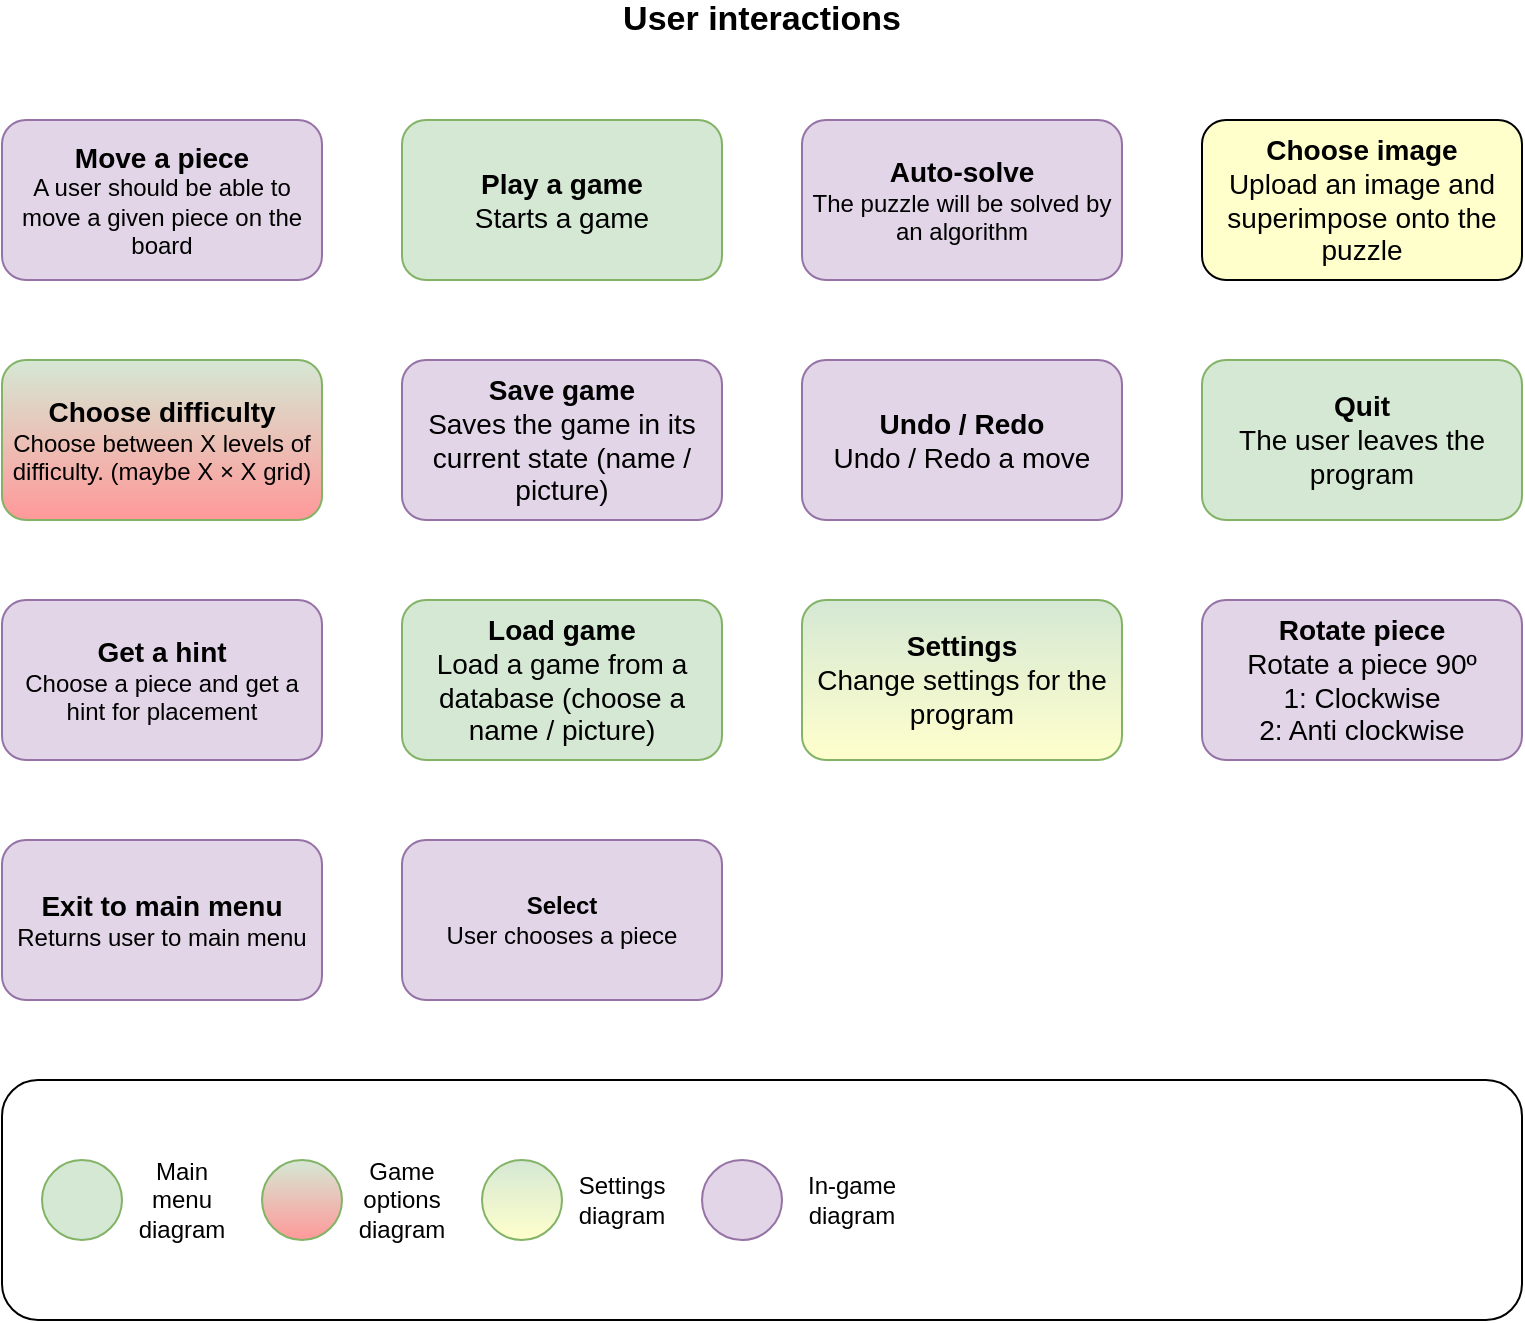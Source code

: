 <mxfile version="14.4.3" type="github">
  <diagram id="o-PoSIHYnbQtjXGlu8P7" name="Page-1">
    <mxGraphModel dx="1038" dy="575" grid="1" gridSize="10" guides="1" tooltips="1" connect="1" arrows="1" fold="1" page="1" pageScale="1" pageWidth="827" pageHeight="1169" math="0" shadow="0">
      <root>
        <mxCell id="0" />
        <mxCell id="1" parent="0" />
        <mxCell id="tbk8aGchaPdW1EQHRRRS-9" value="&lt;b&gt;&lt;font style=&quot;font-size: 14px&quot;&gt;Move a piece&lt;/font&gt;&lt;/b&gt;&lt;br&gt;A user should be able to move a given piece on the board" style="rounded=1;whiteSpace=wrap;html=1;fillColor=#e1d5e7;strokeColor=#9673a6;" parent="1" vertex="1">
          <mxGeometry x="40" y="80" width="160" height="80" as="geometry" />
        </mxCell>
        <mxCell id="tbk8aGchaPdW1EQHRRRS-10" value="&lt;span style=&quot;font-size: 14px&quot;&gt;&lt;b&gt;Choose&amp;nbsp;difficulty&lt;/b&gt;&lt;/span&gt;&lt;br&gt;Choose between X levels of difficulty. (maybe X × X grid)" style="rounded=1;whiteSpace=wrap;html=1;fillColor=#d5e8d4;strokeColor=#82b366;gradientColor=#FF9999;" parent="1" vertex="1">
          <mxGeometry x="40" y="200" width="160" height="80" as="geometry" />
        </mxCell>
        <mxCell id="tbk8aGchaPdW1EQHRRRS-13" value="User interactions" style="text;html=1;strokeColor=none;fillColor=none;align=center;verticalAlign=middle;whiteSpace=wrap;rounded=0;fontStyle=1;fontSize=17;" parent="1" vertex="1">
          <mxGeometry x="330" y="20" width="180" height="20" as="geometry" />
        </mxCell>
        <mxCell id="tbk8aGchaPdW1EQHRRRS-17" value="&lt;span style=&quot;font-size: 14px&quot;&gt;&lt;b&gt;Get a hint&lt;/b&gt;&lt;/span&gt;&lt;br&gt;Choose a piece and get a hint for placement" style="rounded=1;whiteSpace=wrap;html=1;fillColor=#e1d5e7;strokeColor=#9673a6;" parent="1" vertex="1">
          <mxGeometry x="40" y="320" width="160" height="80" as="geometry" />
        </mxCell>
        <mxCell id="tbk8aGchaPdW1EQHRRRS-19" value="&lt;span style=&quot;font-size: 14px&quot;&gt;&lt;b&gt;Auto-solve&lt;/b&gt;&lt;/span&gt;&lt;br&gt;The puzzle will be solved by an algorithm" style="rounded=1;whiteSpace=wrap;html=1;fillColor=#e1d5e7;strokeColor=#9673a6;" parent="1" vertex="1">
          <mxGeometry x="440" y="80" width="160" height="80" as="geometry" />
        </mxCell>
        <mxCell id="tbk8aGchaPdW1EQHRRRS-21" value="&lt;span style=&quot;font-size: 14px&quot;&gt;&lt;b&gt;Play a game&lt;/b&gt;&lt;br&gt;Starts a game&lt;br&gt;&lt;/span&gt;" style="rounded=1;whiteSpace=wrap;html=1;fillColor=#d5e8d4;strokeColor=#82b366;" parent="1" vertex="1">
          <mxGeometry x="240" y="80" width="160" height="80" as="geometry" />
        </mxCell>
        <mxCell id="tbk8aGchaPdW1EQHRRRS-22" value="&lt;span style=&quot;font-size: 14px&quot;&gt;&lt;b&gt;Save game&lt;/b&gt;&lt;br&gt;Saves the game in its current state (name / picture)&lt;br&gt;&lt;/span&gt;" style="rounded=1;whiteSpace=wrap;html=1;fillColor=#e1d5e7;strokeColor=#9673a6;" parent="1" vertex="1">
          <mxGeometry x="240" y="200" width="160" height="80" as="geometry" />
        </mxCell>
        <mxCell id="tbk8aGchaPdW1EQHRRRS-23" value="&lt;span style=&quot;font-size: 14px&quot;&gt;&lt;b&gt;Load game&lt;/b&gt;&lt;br&gt;Load a game from a database (choose a name / picture)&lt;br&gt;&lt;/span&gt;" style="rounded=1;whiteSpace=wrap;html=1;fillColor=#d5e8d4;strokeColor=#82b366;" parent="1" vertex="1">
          <mxGeometry x="240" y="320" width="160" height="80" as="geometry" />
        </mxCell>
        <mxCell id="tbk8aGchaPdW1EQHRRRS-25" value="&lt;span style=&quot;font-size: 14px&quot;&gt;&lt;b&gt;Choose image&lt;/b&gt;&lt;br&gt;Upload an image and superimpose onto the puzzle&lt;br&gt;&lt;/span&gt;" style="rounded=1;whiteSpace=wrap;html=1;fillColor=#FFFFCC;" parent="1" vertex="1">
          <mxGeometry x="640" y="80" width="160" height="80" as="geometry" />
        </mxCell>
        <mxCell id="tbk8aGchaPdW1EQHRRRS-28" value="&lt;span style=&quot;font-size: 14px&quot;&gt;&lt;b&gt;Undo / Redo&lt;/b&gt;&lt;br&gt;Undo / Redo a move&lt;br&gt;&lt;/span&gt;" style="rounded=1;whiteSpace=wrap;html=1;fillColor=#e1d5e7;strokeColor=#9673a6;" parent="1" vertex="1">
          <mxGeometry x="440" y="200" width="160" height="80" as="geometry" />
        </mxCell>
        <mxCell id="tbk8aGchaPdW1EQHRRRS-30" value="&lt;span style=&quot;font-size: 14px&quot;&gt;&lt;b&gt;Quit&lt;/b&gt;&lt;br&gt;The user leaves the program&lt;br&gt;&lt;/span&gt;" style="rounded=1;whiteSpace=wrap;html=1;fillColor=#d5e8d4;strokeColor=#82b366;" parent="1" vertex="1">
          <mxGeometry x="640" y="200" width="160" height="80" as="geometry" />
        </mxCell>
        <mxCell id="tbk8aGchaPdW1EQHRRRS-33" value="&lt;span style=&quot;font-size: 14px&quot;&gt;&lt;b&gt;Settings&lt;/b&gt;&lt;br&gt;Change settings for the program&lt;br&gt;&lt;/span&gt;" style="rounded=1;whiteSpace=wrap;html=1;fillColor=#d5e8d4;strokeColor=#82b366;gradientColor=#FFFFCC;" parent="1" vertex="1">
          <mxGeometry x="440" y="320" width="160" height="80" as="geometry" />
        </mxCell>
        <mxCell id="tbk8aGchaPdW1EQHRRRS-34" value="&lt;span style=&quot;font-size: 14px&quot;&gt;&lt;b&gt;Rotate piece&lt;/b&gt;&lt;br&gt;Rotate a piece 90º&lt;br&gt;1: Clockwise&lt;br&gt;2: Anti clockwise&lt;br&gt;&lt;/span&gt;" style="rounded=1;whiteSpace=wrap;html=1;fillColor=#e1d5e7;strokeColor=#9673a6;" parent="1" vertex="1">
          <mxGeometry x="640" y="320" width="160" height="80" as="geometry" />
        </mxCell>
        <mxCell id="tgSNxzn0pLUJQDwQrDUK-11" value="" style="group" parent="1" vertex="1" connectable="0">
          <mxGeometry x="40" y="560" width="760" height="120" as="geometry" />
        </mxCell>
        <mxCell id="tgSNxzn0pLUJQDwQrDUK-1" value="" style="rounded=1;whiteSpace=wrap;html=1;" parent="tgSNxzn0pLUJQDwQrDUK-11" vertex="1">
          <mxGeometry width="760" height="120" as="geometry" />
        </mxCell>
        <mxCell id="tgSNxzn0pLUJQDwQrDUK-2" value="" style="ellipse;whiteSpace=wrap;html=1;aspect=fixed;fillColor=#d5e8d4;strokeColor=#82b366;" parent="tgSNxzn0pLUJQDwQrDUK-11" vertex="1">
          <mxGeometry x="20" y="40" width="40" height="40" as="geometry" />
        </mxCell>
        <mxCell id="tgSNxzn0pLUJQDwQrDUK-3" value="Main menu diagram" style="text;html=1;strokeColor=none;fillColor=none;align=center;verticalAlign=middle;whiteSpace=wrap;rounded=0;" parent="tgSNxzn0pLUJQDwQrDUK-11" vertex="1">
          <mxGeometry x="70" y="50" width="40" height="20" as="geometry" />
        </mxCell>
        <mxCell id="tgSNxzn0pLUJQDwQrDUK-4" value="" style="ellipse;whiteSpace=wrap;html=1;aspect=fixed;fillColor=#d5e8d4;strokeColor=#82b366;gradientColor=#FF9999;" parent="tgSNxzn0pLUJQDwQrDUK-11" vertex="1">
          <mxGeometry x="130" y="40" width="40" height="40" as="geometry" />
        </mxCell>
        <mxCell id="tgSNxzn0pLUJQDwQrDUK-5" value="Game options diagram" style="text;html=1;strokeColor=none;fillColor=none;align=center;verticalAlign=middle;whiteSpace=wrap;rounded=0;" parent="tgSNxzn0pLUJQDwQrDUK-11" vertex="1">
          <mxGeometry x="180" y="50" width="40" height="20" as="geometry" />
        </mxCell>
        <mxCell id="tgSNxzn0pLUJQDwQrDUK-6" value="" style="ellipse;whiteSpace=wrap;html=1;aspect=fixed;fillColor=#d5e8d4;strokeColor=#82b366;gradientColor=#FFFFCC;" parent="tgSNxzn0pLUJQDwQrDUK-11" vertex="1">
          <mxGeometry x="240" y="40" width="40" height="40" as="geometry" />
        </mxCell>
        <mxCell id="tgSNxzn0pLUJQDwQrDUK-7" value="Settings diagram" style="text;html=1;strokeColor=none;fillColor=none;align=center;verticalAlign=middle;whiteSpace=wrap;rounded=0;" parent="tgSNxzn0pLUJQDwQrDUK-11" vertex="1">
          <mxGeometry x="290" y="50" width="40" height="20" as="geometry" />
        </mxCell>
        <mxCell id="tgSNxzn0pLUJQDwQrDUK-9" value="" style="ellipse;whiteSpace=wrap;html=1;aspect=fixed;fillColor=#e1d5e7;strokeColor=#9673a6;" parent="tgSNxzn0pLUJQDwQrDUK-11" vertex="1">
          <mxGeometry x="350" y="40" width="40" height="40" as="geometry" />
        </mxCell>
        <mxCell id="tgSNxzn0pLUJQDwQrDUK-10" value="In-game diagram" style="text;html=1;strokeColor=none;fillColor=none;align=center;verticalAlign=middle;whiteSpace=wrap;rounded=0;" parent="tgSNxzn0pLUJQDwQrDUK-11" vertex="1">
          <mxGeometry x="400" y="50" width="50" height="20" as="geometry" />
        </mxCell>
        <mxCell id="tgSNxzn0pLUJQDwQrDUK-12" value="&lt;span style=&quot;font-size: 14px&quot;&gt;&lt;b&gt;Exit to main menu&lt;/b&gt;&lt;/span&gt;&lt;br&gt;Returns user to main menu" style="rounded=1;whiteSpace=wrap;html=1;fillColor=#e1d5e7;strokeColor=#9673a6;" parent="1" vertex="1">
          <mxGeometry x="40" y="440" width="160" height="80" as="geometry" />
        </mxCell>
        <mxCell id="9rt1nEuUYQW01Z7rHzFn-1" value="&lt;div&gt;&lt;b&gt;Select&lt;/b&gt;&lt;/div&gt;&lt;div&gt;User chooses a piece&lt;br&gt;&lt;/div&gt;" style="rounded=1;whiteSpace=wrap;html=1;fillColor=#e1d5e7;strokeColor=#9673a6;" vertex="1" parent="1">
          <mxGeometry x="240" y="440" width="160" height="80" as="geometry" />
        </mxCell>
      </root>
    </mxGraphModel>
  </diagram>
</mxfile>
